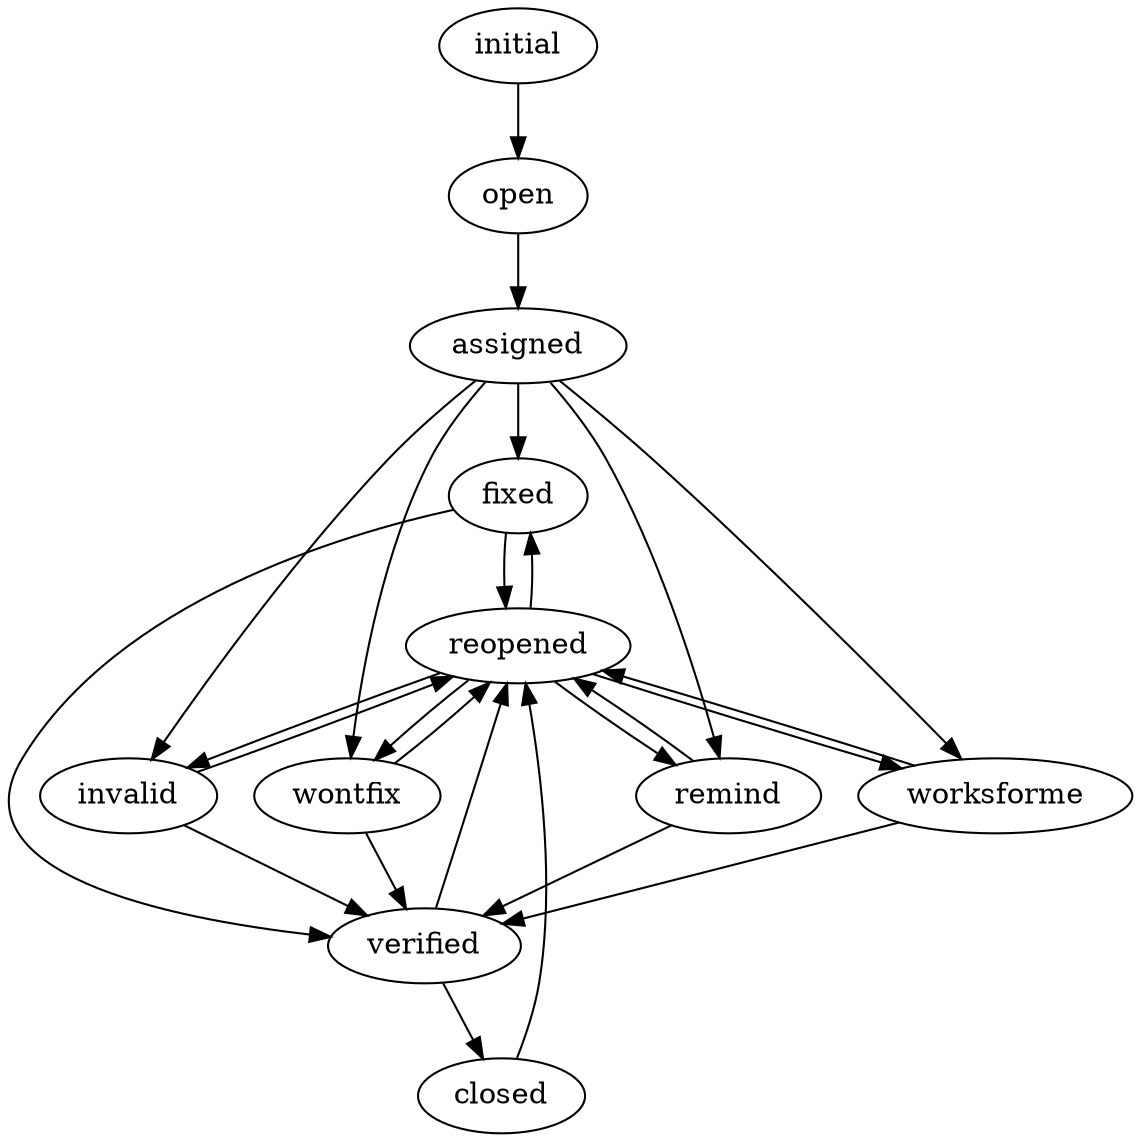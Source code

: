 digraph bug_life_cycle {
  initial;
  subgraph _open {
    open;
    reopened;
  }
  initial -> open;
  assigned;
  verified;
  closed;
  subgraph resolved {
    fixed;
    invalid;
    wontfix;
    remind;
    worksforme;
  }
  open -> assigned;
  assigned -> fixed;
  assigned -> invalid;
  assigned -> wontfix;
  assigned -> remind;
  assigned -> worksforme;
  // open -> fixed;
  // open -> invalid;
  // open -> wontfix;
  // open -> remind;
  // open -> worksforme;
  fixed -> reopened;
  invalid -> reopened;
  wontfix -> reopened;
  remind -> reopened;
  worksforme -> reopened;
  reopened -> fixed;
  reopened -> invalid;
  reopened -> wontfix;
  reopened -> remind;
  reopened -> worksforme;
  fixed -> verified;
  invalid -> verified;
  wontfix -> verified;
  remind -> verified;
  worksforme -> verified;
  verified -> closed;
  verified -> reopened;
  closed -> reopened;
}
